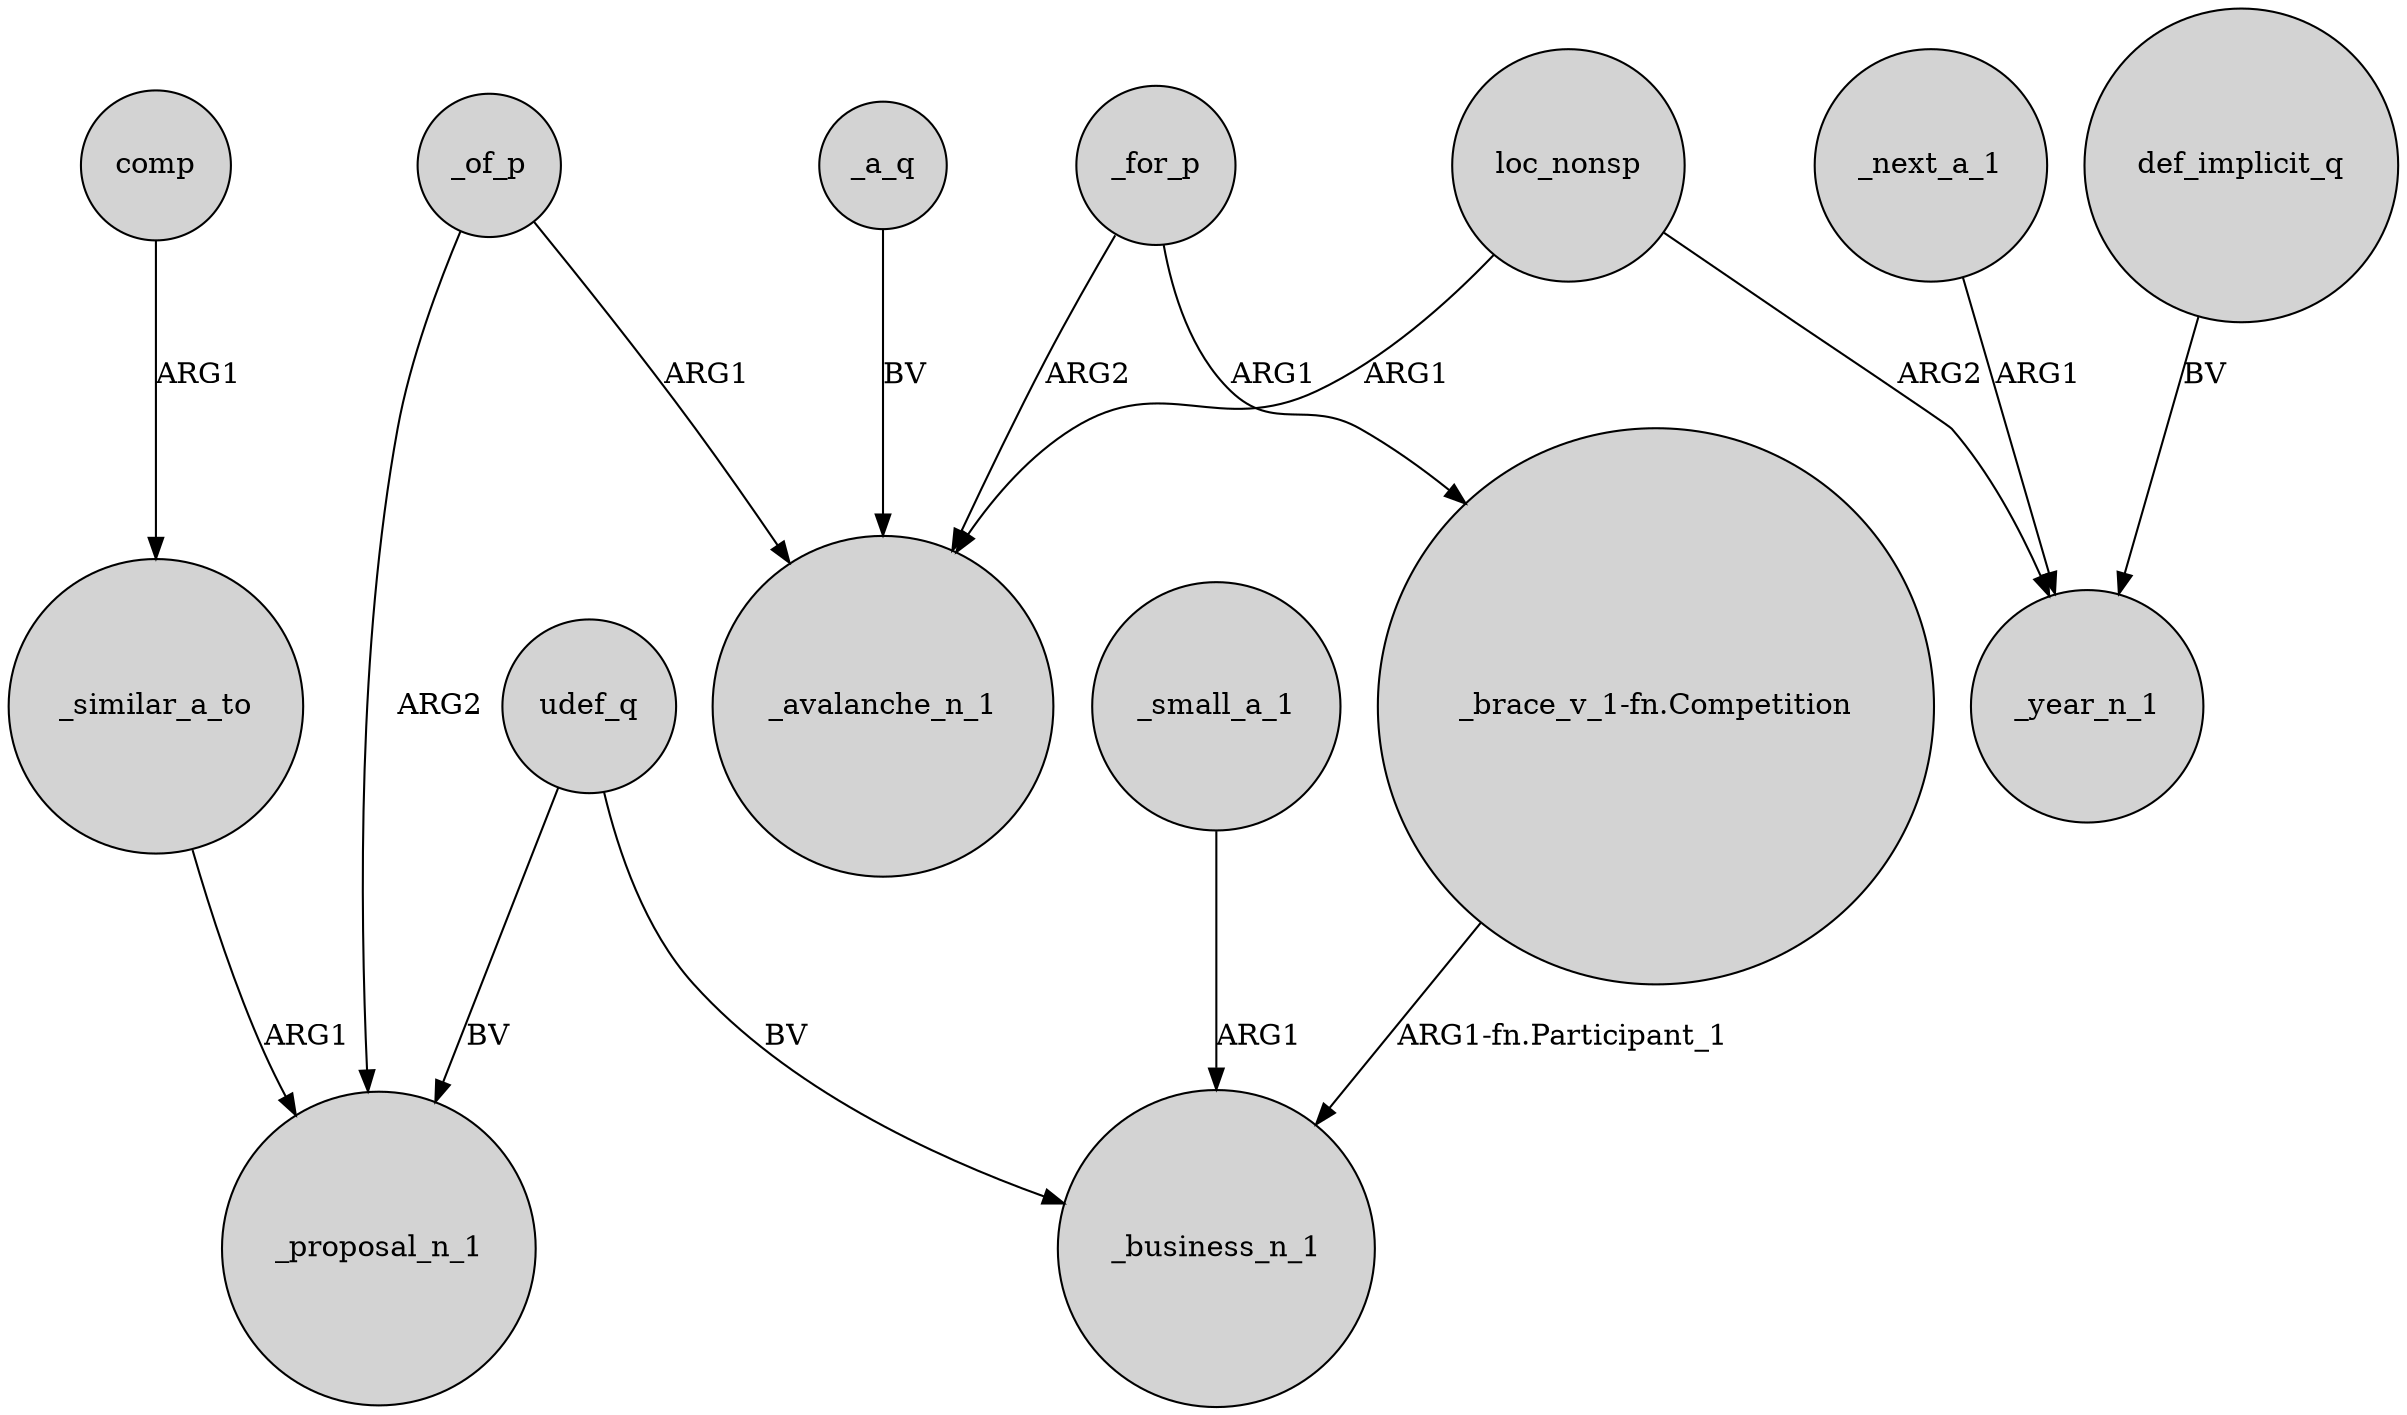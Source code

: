 digraph {
	node [shape=circle style=filled]
	_of_p -> _proposal_n_1 [label=ARG2]
	_similar_a_to -> _proposal_n_1 [label=ARG1]
	_a_q -> _avalanche_n_1 [label=BV]
	_of_p -> _avalanche_n_1 [label=ARG1]
	_next_a_1 -> _year_n_1 [label=ARG1]
	udef_q -> _business_n_1 [label=BV]
	_for_p -> _avalanche_n_1 [label=ARG2]
	_small_a_1 -> _business_n_1 [label=ARG1]
	udef_q -> _proposal_n_1 [label=BV]
	loc_nonsp -> _year_n_1 [label=ARG2]
	def_implicit_q -> _year_n_1 [label=BV]
	comp -> _similar_a_to [label=ARG1]
	"_brace_v_1-fn.Competition" -> _business_n_1 [label="ARG1-fn.Participant_1"]
	loc_nonsp -> _avalanche_n_1 [label=ARG1]
	_for_p -> "_brace_v_1-fn.Competition" [label=ARG1]
}
